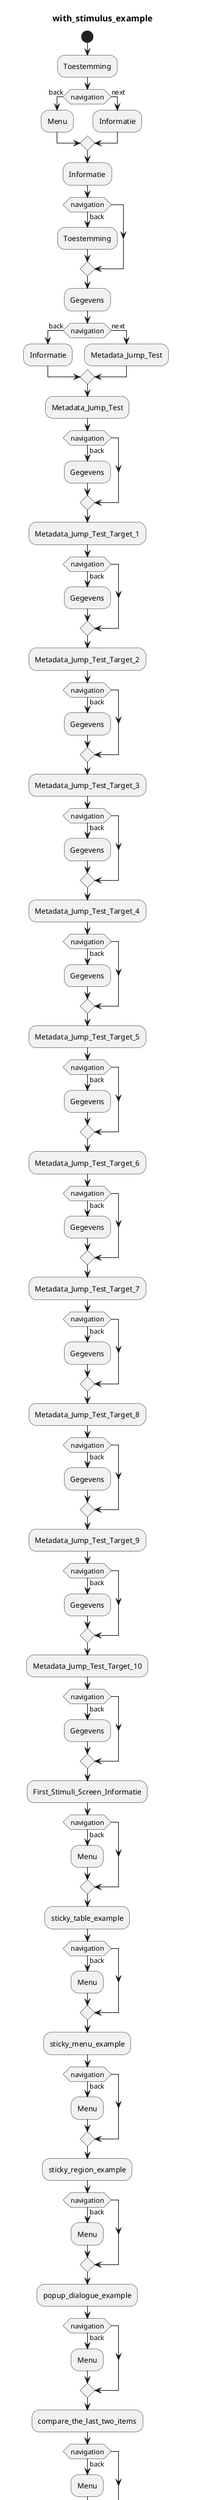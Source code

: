 @startuml
title with_stimulus_example
start
:Toestemming;
if (navigation) then (back)
:Menu;
else (next)
  :Informatie;
endif
:Informatie;
if (navigation) then (back)
:Toestemming;
endif
:Gegevens;
if (navigation) then (back)
:Informatie;
else (next)
  :Metadata_Jump_Test;
endif
:Metadata_Jump_Test;
if (navigation) then (back)
:Gegevens;
endif
:Metadata_Jump_Test_Target_1;
if (navigation) then (back)
:Gegevens;
endif
:Metadata_Jump_Test_Target_2;
if (navigation) then (back)
:Gegevens;
endif
:Metadata_Jump_Test_Target_3;
if (navigation) then (back)
:Gegevens;
endif
:Metadata_Jump_Test_Target_4;
if (navigation) then (back)
:Gegevens;
endif
:Metadata_Jump_Test_Target_5;
if (navigation) then (back)
:Gegevens;
endif
:Metadata_Jump_Test_Target_6;
if (navigation) then (back)
:Gegevens;
endif
:Metadata_Jump_Test_Target_7;
if (navigation) then (back)
:Gegevens;
endif
:Metadata_Jump_Test_Target_8;
if (navigation) then (back)
:Gegevens;
endif
:Metadata_Jump_Test_Target_9;
if (navigation) then (back)
:Gegevens;
endif
:Metadata_Jump_Test_Target_10;
if (navigation) then (back)
:Gegevens;
endif
:First_Stimuli_Screen_Informatie;
if (navigation) then (back)
:Menu;
endif
:sticky_table_example;
if (navigation) then (back)
:Menu;
endif
:sticky_menu_example;
if (navigation) then (back)
:Menu;
endif
:sticky_region_example;
if (navigation) then (back)
:Menu;
endif
:popup_dialogue_example;
if (navigation) then (back)
:Menu;
endif
:compare_the_last_two_items;
if (navigation) then (back)
:Menu;
endif
:Snooze;
if (navigation) then (back)
:Menu;
endif
:Request_Notification_Screen;
if (navigation) then (back)
:Menu;
endif
:Timer_Label_Screen;
if (navigation) then (back)
:Menu;
endif
:Sequential_Display_Example0_6;
if (navigation) then (back)
:Menu;
endif
:hardware_time_stamps;
if (navigation) then (back)
:Menu;
endif
:Sequential_Display_Example;
if (navigation) then (back)
:Menu;
endif
:Sequential_Display_FrameRateTimer;
if (navigation) then (back)
:Menu;
endif
:RunTrialsSimple1000;
if (navigation) then (back)
:Menu;
endif
:Audio_Input_Select;
if (navigation) then (back)
:Menu;
endif
:Many_Short_Recordings;
if (navigation) then (back)
:Menu;
endif
:One_Long_Recording;
if (navigation) then (back)
:Menu;
endif
:Region_Timer_Screen;
if (navigation) then (back)
:Menu;
else (next)
  :With_Stimuli_Screen;
endif
:Region_Toggle_Example;
if (navigation) then (back)
:Menu;
endif
:Rating_Toggle_Example;
if (navigation) then (back)
:Menu;
endif
:Rating_Token_Text_Example;
if (navigation) then (back)
:Menu;
endif
:Metadata_Enable_Visible;
if (navigation) then (back)
:Menu;
endif
:Metadata_Current_Date;
if (navigation) then (back)
:Menu;
endif
:last_seven_days;
if (navigation) then (back)
:Menu;
endif
:replace_all_example;
if (navigation) then (back)
:Menu;
endif
:four_different_topics;
if (navigation) then (back)
:Menu;
endif
:append_unique_date;
if (navigation) then (back)
:Menu;
endif
:Format_Current_DateTime;
if (navigation) then (back)
:Menu;
endif
:currentDate_daysBetween_and_length;
if (navigation) then (back)
:Menu;
endif
:progressIndicator_example;
if (navigation) then (back)
:Menu;
endif
:With_Stimuli_Screen;
if (navigation) then (back)
:Menu;
else (next)
  :First_Stimuli_Screen_Informatie;
endif
:Stimulus_Subquestions;
if (navigation) then (back)
:Menu;
endif
:Has_Stimulus_Response;
if (navigation) then (back)
:Menu;
endif
:First_Stimuli_Screen;
if (navigation) then (back)
:Menu;
else (next)
  :stimulusRatingRadio;
endif
:stimulusResponse_logTokenText;
if (navigation) then (back)
:Menu;
endif
:stimulusRatingRadio;
if (navigation) then (back)
:Menu;
else (next)
  :Second_Informatie;
endif
:Metadata_HtmlTokenText;
if (navigation) then (back)
:Menu;
endif
:Second_Informatie;
if (navigation) then (back)
:Menu;
endif
:hasGetParameter;
if (navigation) then (back)
:Menu;
endif
:cafe_test;
if (navigation) then (back)
:Menu;
endif
:Single_Image_Example;
if (navigation) then (back)
:Menu;
endif
:rating_buttons_example;
if (navigation) then (back)
:Menu;
endif
:clear_stimulus_responses_example;
if (navigation) then (back)
:Menu;
endif
:clear_stimulus_response_example;
if (navigation) then (back)
:Menu;
endif
:visible_enable_stimulus_free_text_example;
if (navigation) then (back)
:Menu;
endif
:rating_button_orientationType_example;
if (navigation) then (back)
:Menu;
endif
:holding_button_down_example;
if (navigation) then (back)
:Menu;
endif
:hotkey_enable_example;
if (navigation) then (back)
:Menu;
endif
:single_line_text_box_example;
if (navigation) then (back)
:Menu;
endif
:single_line_text_box_no_action_example;
if (navigation) then (back)
:Menu;
endif
:Second;
if (navigation) then (back)
:Menu;
else (next)
  :Third_Informatie;
endif
:Third_Informatie;
if (navigation) then (back)
:Menu;
endif
:Third;
if (navigation) then (back)
:Menu;
else (next)
  :completion;
endif
:Recorder;
if (navigation) then (back)
:Menu;
else (next)
  :Menu;
endif
:RecorderMediaTrigger;
if (navigation) then (back)
:Menu;
else (next)
  :Menu;
endif
:RecorderPauseTest;
if (navigation) then (back)
:Menu;
else (next)
  :Menu;
endif
:RecorderNoDownloadTest;
if (navigation) then (back)
:Menu;
else (next)
  :Menu;
endif
:RecorderTimeStampTest;
if (navigation) then (back)
:Menu;
else (next)
  :Menu;
endif
:RecorderToneInjection;
if (navigation) then (back)
:Menu;
else (next)
  :Menu;
endif
:RecordingDTMFQualityTest;
if (navigation) then (back)
:Menu;
else (next)
  :Menu;
endif
:RecordingDTMFExtendedTest;
if (navigation) then (back)
:Menu;
else (next)
  :Menu;
endif
:RecorderDtmfTriggerExample;
if (navigation) then (back)
:Menu;
else (next)
  :Menu;
endif
:RecorderNoiseEchoGainTest;
if (navigation) then (back)
:Menu;
else (next)
  :Menu;
endif
:RecordingQualityTest;
if (navigation) then (back)
:Menu;
endif
:Media_Playback_Demo;
if (navigation) then (back)
:Menu;
endif
:USB_LP310;
if (navigation) then (back)
:Menu;
endif
:Bluetooth_R1;
if (navigation) then (back)
:Menu;
endif
:showOnBackButton;
:AppendStimulusResponse;
if (navigation) then (back)
:Menu;
endif
:enter_in_the_text_box;
if (navigation) then (back)
:Menu;
endif
:stimulusCodeImageButton;
if (navigation) then (back)
:Menu;
endif
:stimulus_has_response;
if (navigation) then (back)
:Menu;
endif
:stimulusRatingImageButton;
if (navigation) then (back)
:Menu;
endif
:if_stimulus_exists;
if (navigation) then (back)
:Menu;
endif
:completion;
if (navigation) then (back)
:Menu;
else (next)
  :Toestemming;
endif
:InvitationCodeExample;
if (navigation) then (back)
:Menu;
endif
:MatchOnEvalTokensExample;
if (navigation) then (back)
:Menu;
endif
:InvitationSessionStepsExample;
if (navigation) then (back)
:Menu;
endif
:InvitationCodeExampleStimuliScreen;
if (navigation) then (back)
:Menu;
else (next)
  :InvitationCodeExampleCompletion;
endif
:RedirectToUrlExample;
if (navigation) then (back)
:Menu;
endif
:InvitationCodeExampleCompletion;
:InvitationCodeExampleFinished;
if (navigation) then (back)
:InvitationCodeExampleRestart;
endif
:NextStepExample;
if (navigation) then (back)
:Menu;
endif
:InvitationCodeExampleRestart;
:InvitationCodeExampleInvalid;
:Menu;
:menuItemStyle;
if (navigation) then (back)
:Menu;
endif
:allMenuItemsStyle;
if (navigation) then (back)
:Menu;
endif
:activateRandomItem;
if (navigation) then (next)
  :Menu;
endif
:triggerRandomListener;
if (navigation) then (back)
:Menu;
else (next)
  :Menu;
endif
:incrementScoreExample;
if (navigation) then (back)
:Menu;
else (next)
  :Menu;
endif
:EditParticipant;
if (navigation) then (back)
:Menu;
else (next)
  :ListParticipants;
endif
:ListParticipants;
if (navigation) then (back)
:Menu;
else (next)
  :Admin;
endif
:Admin;
if (navigation) then (next)
  :ListParticipants;
endif
:DataManagement;
if (navigation) then (back)
:Menu;
else (next)
  :DataUpload;
endif
:DataUpload;
if (navigation) then (back)
:DataManagement;
else (next)
  :DataManagement;
endif
:table_tags_inside_a_region_tag;
if (navigation) then (back)
:Menu;
endif
:predefined_stimuli_example;
if (navigation) then (back)
:Menu;
endif
:custom_completion_number;
if (navigation) then (back)
:Menu;
endif
:random_image_positions_remembered;
if (navigation) then (back)
:Menu;
endif
:preload_images_example;
if (navigation) then (back)
:Menu;
endif
:about;
if (navigation) then (back)
:Menu;
endif
@enduml
